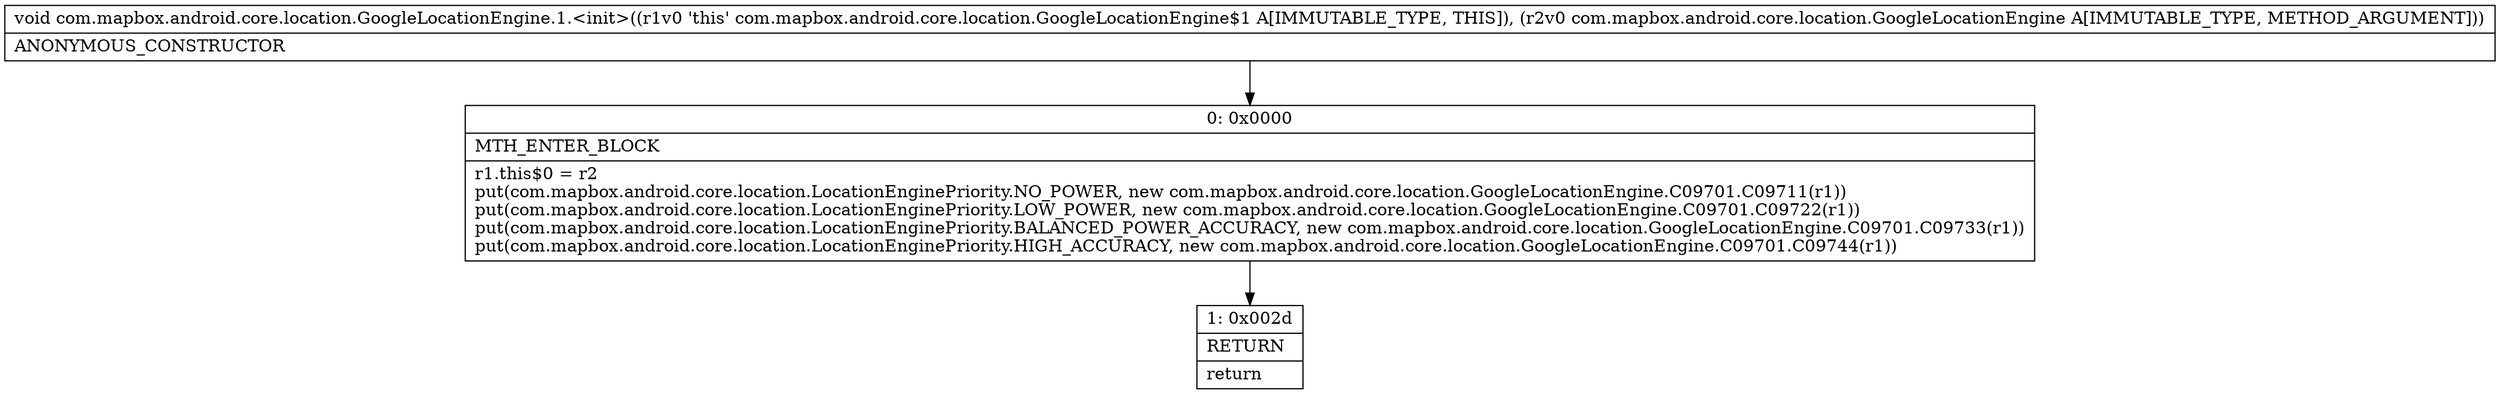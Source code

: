 digraph "CFG forcom.mapbox.android.core.location.GoogleLocationEngine.1.\<init\>(Lcom\/mapbox\/android\/core\/location\/GoogleLocationEngine;)V" {
Node_0 [shape=record,label="{0\:\ 0x0000|MTH_ENTER_BLOCK\l|r1.this$0 = r2\lput(com.mapbox.android.core.location.LocationEnginePriority.NO_POWER, new com.mapbox.android.core.location.GoogleLocationEngine.C09701.C09711(r1))\lput(com.mapbox.android.core.location.LocationEnginePriority.LOW_POWER, new com.mapbox.android.core.location.GoogleLocationEngine.C09701.C09722(r1))\lput(com.mapbox.android.core.location.LocationEnginePriority.BALANCED_POWER_ACCURACY, new com.mapbox.android.core.location.GoogleLocationEngine.C09701.C09733(r1))\lput(com.mapbox.android.core.location.LocationEnginePriority.HIGH_ACCURACY, new com.mapbox.android.core.location.GoogleLocationEngine.C09701.C09744(r1))\l}"];
Node_1 [shape=record,label="{1\:\ 0x002d|RETURN\l|return\l}"];
MethodNode[shape=record,label="{void com.mapbox.android.core.location.GoogleLocationEngine.1.\<init\>((r1v0 'this' com.mapbox.android.core.location.GoogleLocationEngine$1 A[IMMUTABLE_TYPE, THIS]), (r2v0 com.mapbox.android.core.location.GoogleLocationEngine A[IMMUTABLE_TYPE, METHOD_ARGUMENT]))  | ANONYMOUS_CONSTRUCTOR\l}"];
MethodNode -> Node_0;
Node_0 -> Node_1;
}

